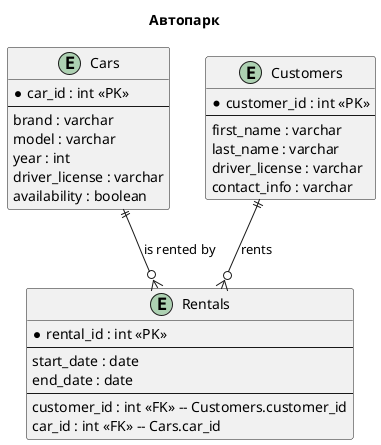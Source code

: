 @startuml Autopark
title Автопарк

entity "Cars" as cars {
    * car_id : int <<PK>>
    --
    brand : varchar
    model : varchar
    year : int
    driver_license : varchar
    availability : boolean
}

entity "Customers" as customers {
    * customer_id : int <<PK>>
    --
    first_name : varchar
    last_name : varchar
    driver_license : varchar
    contact_info : varchar
}

entity "Rentals" as rentals {
    * rental_id : int <<PK>>
    --
    start_date : date
    end_date : date
    --
    customer_id : int <<FK>> -- Customers.customer_id
    car_id : int <<FK>> -- Cars.car_id
}

customers ||--o{ rentals : "rents"
cars ||--o{ rentals : "is rented by"

@enduml
